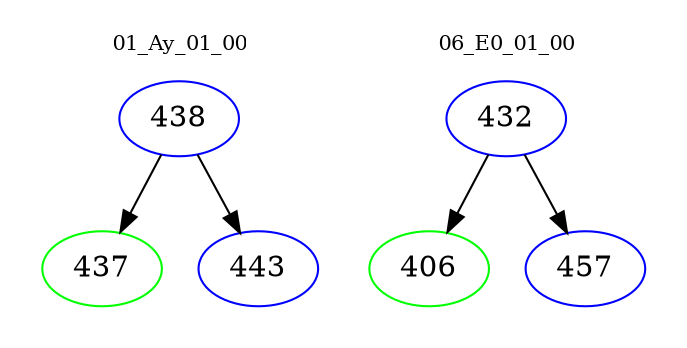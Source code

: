 digraph{
subgraph cluster_0 {
color = white
label = "01_Ay_01_00";
fontsize=10;
T0_438 [label="438", color="blue"]
T0_438 -> T0_437 [color="black"]
T0_437 [label="437", color="green"]
T0_438 -> T0_443 [color="black"]
T0_443 [label="443", color="blue"]
}
subgraph cluster_1 {
color = white
label = "06_E0_01_00";
fontsize=10;
T1_432 [label="432", color="blue"]
T1_432 -> T1_406 [color="black"]
T1_406 [label="406", color="green"]
T1_432 -> T1_457 [color="black"]
T1_457 [label="457", color="blue"]
}
}
